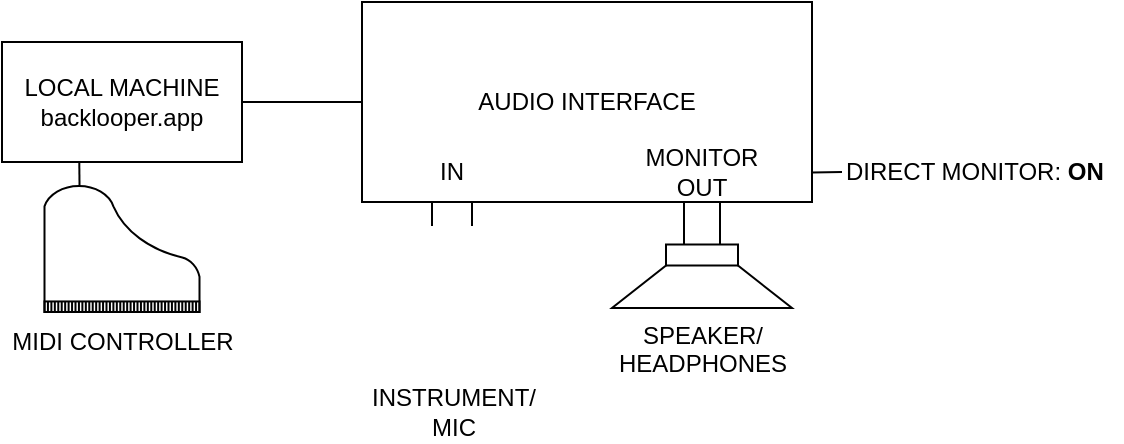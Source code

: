<mxfile version="24.2.5" type="device">
  <diagram name="Page-1" id="rJQPekzfeNoyRQ2W5Rkj">
    <mxGraphModel dx="2074" dy="1106" grid="1" gridSize="10" guides="1" tooltips="1" connect="1" arrows="1" fold="1" page="1" pageScale="1" pageWidth="850" pageHeight="1100" math="0" shadow="0">
      <root>
        <mxCell id="0" />
        <mxCell id="1" parent="0" />
        <mxCell id="cTAqc33qcr-0JJSRlgGz-3" value="LOCAL MACHINE&lt;br&gt;backlooper.app" style="rounded=0;whiteSpace=wrap;html=1;shadow=0;dashed=0;strokeColor=default;strokeWidth=1;fontFamily=Helvetica;fontSize=12;fontColor=default;fillColor=default;" parent="1" vertex="1">
          <mxGeometry x="200" y="370" width="120" height="60" as="geometry" />
        </mxCell>
        <mxCell id="cTAqc33qcr-0JJSRlgGz-9" style="edgeStyle=orthogonalEdgeStyle;rounded=0;orthogonalLoop=1;jettySize=auto;html=1;exitX=0;exitY=0.5;exitDx=0;exitDy=0;entryX=1;entryY=0.5;entryDx=0;entryDy=0;fontFamily=Helvetica;fontSize=12;fontColor=default;endArrow=none;endFill=0;" parent="1" source="cTAqc33qcr-0JJSRlgGz-4" target="cTAqc33qcr-0JJSRlgGz-3" edge="1">
          <mxGeometry relative="1" as="geometry" />
        </mxCell>
        <mxCell id="cTAqc33qcr-0JJSRlgGz-4" value="AUDIO INTERFACE" style="rounded=0;whiteSpace=wrap;html=1;shadow=0;dashed=0;strokeColor=default;strokeWidth=1;fontFamily=Helvetica;fontSize=12;fontColor=default;fillColor=default;" parent="1" vertex="1">
          <mxGeometry x="380" y="350" width="225" height="100" as="geometry" />
        </mxCell>
        <mxCell id="cTAqc33qcr-0JJSRlgGz-12" value="SPEAKER/&lt;br&gt;HEADPHONES" style="pointerEvents=1;verticalLabelPosition=bottom;shadow=0;dashed=0;align=center;html=1;verticalAlign=top;shape=mxgraph.electrical.electro-mechanical.loudspeaker;strokeColor=default;strokeWidth=1;fontFamily=Helvetica;fontSize=12;fontColor=default;fillColor=default;direction=south;" parent="1" vertex="1">
          <mxGeometry x="505" y="450" width="90" height="53" as="geometry" />
        </mxCell>
        <mxCell id="cTAqc33qcr-0JJSRlgGz-14" value="IN" style="text;html=1;strokeColor=none;fillColor=none;align=center;verticalAlign=middle;whiteSpace=wrap;rounded=0;fontSize=12;fontFamily=Helvetica;fontColor=default;" parent="1" vertex="1">
          <mxGeometry x="395" y="420" width="60" height="30" as="geometry" />
        </mxCell>
        <mxCell id="cTAqc33qcr-0JJSRlgGz-15" value="MONITOR OUT" style="text;html=1;strokeColor=none;fillColor=none;align=center;verticalAlign=middle;whiteSpace=wrap;rounded=0;fontSize=12;fontFamily=Helvetica;fontColor=default;" parent="1" vertex="1">
          <mxGeometry x="520" y="420" width="60" height="30" as="geometry" />
        </mxCell>
        <mxCell id="cTAqc33qcr-0JJSRlgGz-17" value="DIRECT MONITOR: &lt;b&gt;ON&lt;/b&gt;" style="text;html=1;strokeColor=none;fillColor=none;align=left;verticalAlign=middle;whiteSpace=wrap;rounded=0;fontSize=12;fontFamily=Helvetica;fontColor=default;" parent="1" vertex="1">
          <mxGeometry x="620" y="420" width="140" height="30" as="geometry" />
        </mxCell>
        <mxCell id="cTAqc33qcr-0JJSRlgGz-20" value="" style="endArrow=none;html=1;rounded=0;fontFamily=Helvetica;fontSize=12;fontColor=default;entryX=0;entryY=0.5;entryDx=0;entryDy=0;exitX=1;exitY=0.852;exitDx=0;exitDy=0;exitPerimeter=0;" parent="1" source="cTAqc33qcr-0JJSRlgGz-4" target="cTAqc33qcr-0JJSRlgGz-17" edge="1">
          <mxGeometry width="50" height="50" relative="1" as="geometry">
            <mxPoint x="440" y="470" as="sourcePoint" />
            <mxPoint x="490" y="420" as="targetPoint" />
          </mxGeometry>
        </mxCell>
        <mxCell id="cnq3lA6U5uDbP1lRdnaw-2" value="" style="shape=image;html=1;verticalAlign=top;verticalLabelPosition=bottom;labelBackgroundColor=#ffffff;imageAspect=0;aspect=fixed;image=https://cdn0.iconfinder.com/data/icons/ie_Financial_set/128/13.png" parent="1" vertex="1">
          <mxGeometry x="388" y="460" width="75" height="75" as="geometry" />
        </mxCell>
        <mxCell id="cnq3lA6U5uDbP1lRdnaw-3" value="INSTRUMENT/&lt;br&gt;&lt;div style=&quot;&quot;&gt;&lt;span style=&quot;background-color: initial;&quot;&gt;MIC&lt;/span&gt;&lt;/div&gt;" style="text;html=1;strokeColor=none;fillColor=none;align=center;verticalAlign=middle;whiteSpace=wrap;rounded=0;fontSize=12;fontFamily=Helvetica;fontColor=default;" parent="1" vertex="1">
          <mxGeometry x="370.5" y="540" width="110" height="30" as="geometry" />
        </mxCell>
        <mxCell id="cnq3lA6U5uDbP1lRdnaw-8" value="MIDI CONTROLLER" style="text;html=1;strokeColor=none;fillColor=none;align=center;verticalAlign=middle;whiteSpace=wrap;rounded=0;fontSize=12;fontFamily=Helvetica;fontColor=default;" parent="1" vertex="1">
          <mxGeometry x="202.5" y="505" width="115" height="30" as="geometry" />
        </mxCell>
        <mxCell id="cnq3lA6U5uDbP1lRdnaw-9" value="" style="verticalLabelPosition=bottom;html=1;verticalAlign=top;align=center;shape=mxgraph.floorplan.piano;" parent="1" vertex="1">
          <mxGeometry x="221.25" y="442" width="77.5" height="63" as="geometry" />
        </mxCell>
        <mxCell id="cnq3lA6U5uDbP1lRdnaw-11" style="edgeStyle=orthogonalEdgeStyle;rounded=0;orthogonalLoop=1;jettySize=auto;html=1;fontFamily=Helvetica;fontSize=12;fontColor=default;endArrow=none;endFill=0;entryX=0.226;entryY=0.002;entryDx=0;entryDy=0;entryPerimeter=0;exitX=0.322;exitY=1;exitDx=0;exitDy=0;exitPerimeter=0;" parent="1" source="cTAqc33qcr-0JJSRlgGz-3" target="cnq3lA6U5uDbP1lRdnaw-9" edge="1">
          <mxGeometry relative="1" as="geometry">
            <mxPoint x="260" y="440" as="sourcePoint" />
            <mxPoint x="260" y="442" as="targetPoint" />
          </mxGeometry>
        </mxCell>
        <mxCell id="cnq3lA6U5uDbP1lRdnaw-12" style="edgeStyle=orthogonalEdgeStyle;rounded=0;orthogonalLoop=1;jettySize=auto;html=1;fontFamily=Helvetica;fontSize=12;fontColor=default;endArrow=none;endFill=0;entryX=0.226;entryY=0.002;entryDx=0;entryDy=0;entryPerimeter=0;exitX=0.322;exitY=1;exitDx=0;exitDy=0;exitPerimeter=0;" parent="1" edge="1">
          <mxGeometry relative="1" as="geometry">
            <mxPoint x="415" y="450" as="sourcePoint" />
            <mxPoint x="415" y="462" as="targetPoint" />
          </mxGeometry>
        </mxCell>
        <mxCell id="cnq3lA6U5uDbP1lRdnaw-13" style="edgeStyle=orthogonalEdgeStyle;rounded=0;orthogonalLoop=1;jettySize=auto;html=1;fontFamily=Helvetica;fontSize=12;fontColor=default;endArrow=none;endFill=0;entryX=0.226;entryY=0.002;entryDx=0;entryDy=0;entryPerimeter=0;exitX=0.322;exitY=1;exitDx=0;exitDy=0;exitPerimeter=0;" parent="1" edge="1">
          <mxGeometry relative="1" as="geometry">
            <mxPoint x="435" y="450" as="sourcePoint" />
            <mxPoint x="435" y="462" as="targetPoint" />
          </mxGeometry>
        </mxCell>
      </root>
    </mxGraphModel>
  </diagram>
</mxfile>
